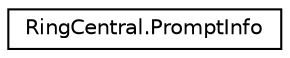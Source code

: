 digraph "Graphical Class Hierarchy"
{
 // LATEX_PDF_SIZE
  edge [fontname="Helvetica",fontsize="10",labelfontname="Helvetica",labelfontsize="10"];
  node [fontname="Helvetica",fontsize="10",shape=record];
  rankdir="LR";
  Node0 [label="RingCentral.PromptInfo",height=0.2,width=0.4,color="black", fillcolor="white", style="filled",URL="$classRingCentral_1_1PromptInfo.html",tooltip=" "];
}
